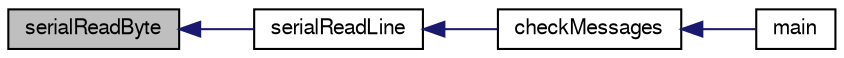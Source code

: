 digraph "serialReadByte"
{
  edge [fontname="FreeSans",fontsize="10",labelfontname="FreeSans",labelfontsize="10"];
  node [fontname="FreeSans",fontsize="10",shape=record];
  rankdir="LR";
  Node1 [label="serialReadByte",height=0.2,width=0.4,color="black", fillcolor="grey75", style="filled" fontcolor="black"];
  Node1 -> Node2 [dir="back",color="midnightblue",fontsize="10",style="solid",fontname="FreeSans"];
  Node2 [label="serialReadLine",height=0.2,width=0.4,color="black", fillcolor="white", style="filled",URL="$group__serial.html#ga9f8b86188769661449d724fbe3560f74",tooltip="reads a line of the maximum length &#39;length&#39; from the receive buffer"];
  Node2 -> Node3 [dir="back",color="midnightblue",fontsize="10",style="solid",fontname="FreeSans"];
  Node3 [label="checkMessages",height=0.2,width=0.4,color="black", fillcolor="white", style="filled",URL="$group__command.html#ga6df2db16ece109a25089bb3c9e29249d",tooltip="checks whether commands have been received and if so executes him"];
  Node3 -> Node4 [dir="back",color="midnightblue",fontsize="10",style="solid",fontname="FreeSans"];
  Node4 [label="main",height=0.2,width=0.4,color="black", fillcolor="white", style="filled",URL="$_m_d_v___p_r_8c.html#a840291bc02cba5474a4cb46a9b9566fe",tooltip="state of decimation unit"];
}
